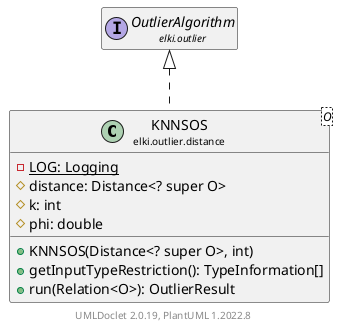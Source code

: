 @startuml
    remove .*\.(Instance|Par|Parameterizer|Factory)$
    set namespaceSeparator none
    hide empty fields
    hide empty methods

    class "<size:14>KNNSOS\n<size:10>elki.outlier.distance" as elki.outlier.distance.KNNSOS<O> [[KNNSOS.html]] {
        {static} -LOG: Logging
        #distance: Distance<? super O>
        #k: int
        #phi: double
        +KNNSOS(Distance<? super O>, int)
        +getInputTypeRestriction(): TypeInformation[]
        +run(Relation<O>): OutlierResult
    }

    interface "<size:14>OutlierAlgorithm\n<size:10>elki.outlier" as elki.outlier.OutlierAlgorithm [[../OutlierAlgorithm.html]]
    class "<size:14>KNNSOS.Par\n<size:10>elki.outlier.distance" as elki.outlier.distance.KNNSOS.Par<O>

    elki.outlier.OutlierAlgorithm <|.. elki.outlier.distance.KNNSOS
    elki.outlier.distance.KNNSOS +-- elki.outlier.distance.KNNSOS.Par

    center footer UMLDoclet 2.0.19, PlantUML 1.2022.8
@enduml
